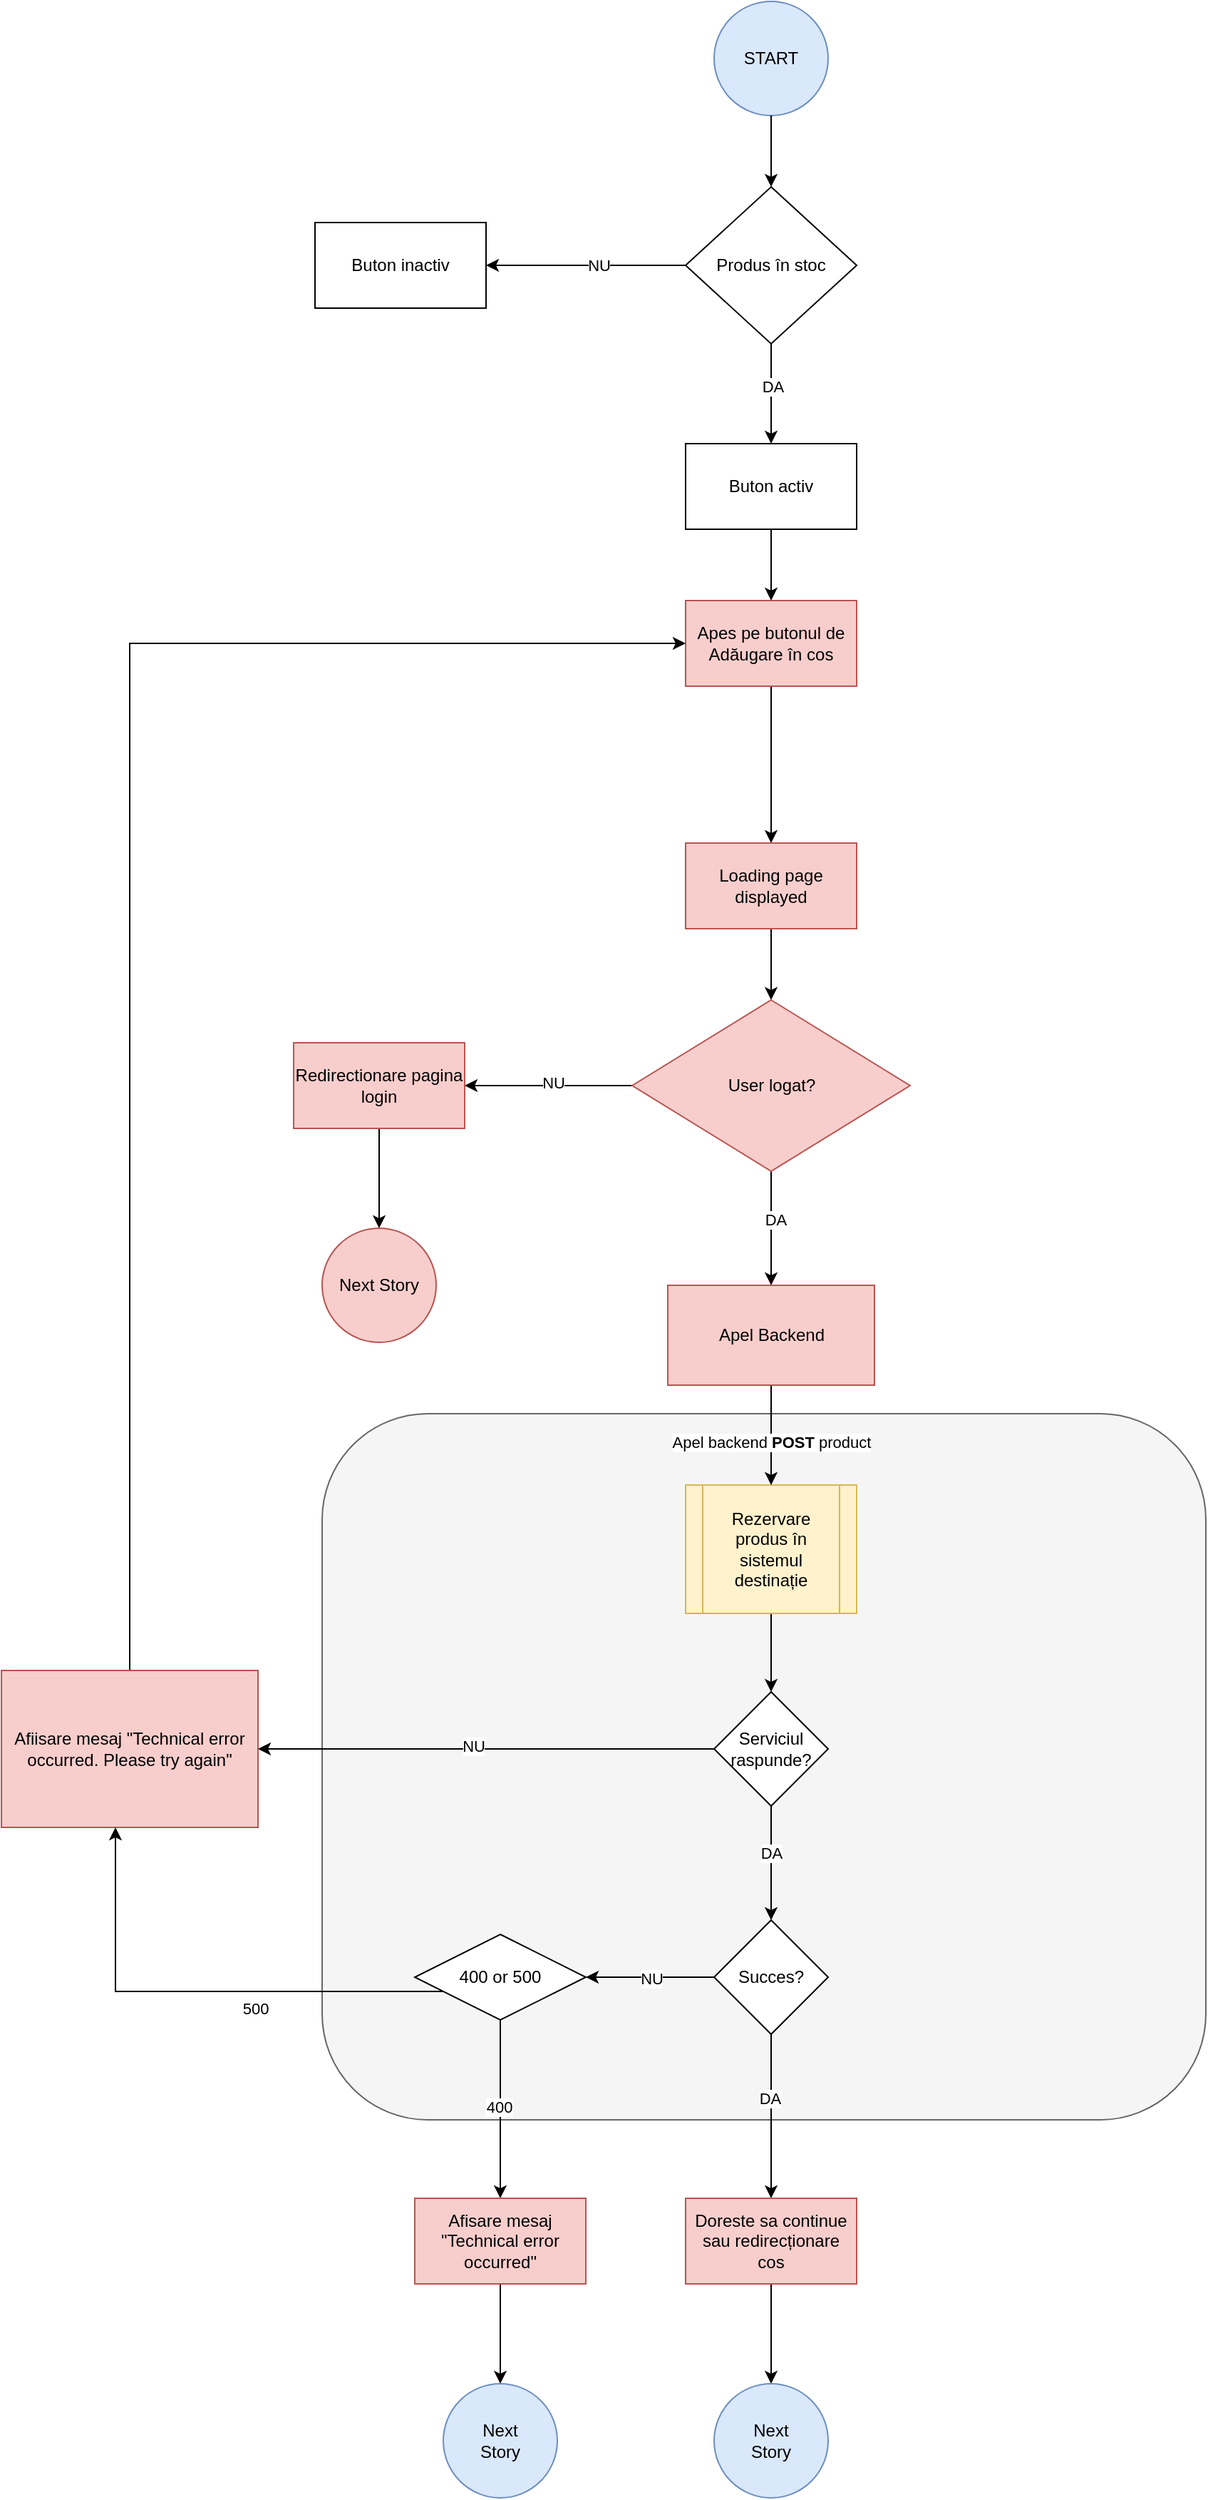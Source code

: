 <mxfile version="21.6.1" type="github">
  <diagram name="Page-1" id="uxbAayGHhB5DiAIhXhYy">
    <mxGraphModel dx="2813" dy="3045" grid="1" gridSize="10" guides="1" tooltips="1" connect="1" arrows="1" fold="1" page="1" pageScale="1" pageWidth="827" pageHeight="1169" math="0" shadow="0">
      <root>
        <mxCell id="0" />
        <mxCell id="1" parent="0" />
        <mxCell id="7toonSZI7vMm5r3C38s7-73" value="" style="rounded=1;whiteSpace=wrap;html=1;fillColor=#f5f5f5;fontColor=#333333;strokeColor=#666666;" vertex="1" parent="1">
          <mxGeometry x="45" y="790" width="620" height="495" as="geometry" />
        </mxCell>
        <mxCell id="7toonSZI7vMm5r3C38s7-38" value="" style="edgeStyle=orthogonalEdgeStyle;rounded=0;orthogonalLoop=1;jettySize=auto;html=1;" edge="1" parent="1" source="7toonSZI7vMm5r3C38s7-87" target="7toonSZI7vMm5r3C38s7-37">
          <mxGeometry relative="1" as="geometry" />
        </mxCell>
        <mxCell id="7toonSZI7vMm5r3C38s7-36" value="START" style="ellipse;whiteSpace=wrap;html=1;fillColor=#dae8fc;strokeColor=#6c8ebf;" vertex="1" parent="1">
          <mxGeometry x="320" y="-200" width="80" height="80" as="geometry" />
        </mxCell>
        <mxCell id="7toonSZI7vMm5r3C38s7-89" value="" style="edgeStyle=orthogonalEdgeStyle;rounded=0;orthogonalLoop=1;jettySize=auto;html=1;" edge="1" parent="1" source="7toonSZI7vMm5r3C38s7-37" target="7toonSZI7vMm5r3C38s7-88">
          <mxGeometry relative="1" as="geometry" />
        </mxCell>
        <mxCell id="7toonSZI7vMm5r3C38s7-37" value="Apes pe butonul de Adăugare în cos" style="whiteSpace=wrap;html=1;fillColor=#f8cecc;strokeColor=#b85450;" vertex="1" parent="1">
          <mxGeometry x="300" y="220" width="120" height="60" as="geometry" />
        </mxCell>
        <mxCell id="7toonSZI7vMm5r3C38s7-46" value="" style="edgeStyle=orthogonalEdgeStyle;rounded=0;orthogonalLoop=1;jettySize=auto;html=1;" edge="1" parent="1" source="7toonSZI7vMm5r3C38s7-39" target="7toonSZI7vMm5r3C38s7-45">
          <mxGeometry relative="1" as="geometry" />
        </mxCell>
        <mxCell id="7toonSZI7vMm5r3C38s7-39" value="Rezervare produs în sistemul destinație" style="shape=process;whiteSpace=wrap;html=1;backgroundOutline=1;fillColor=#fff2cc;strokeColor=#d6b656;" vertex="1" parent="1">
          <mxGeometry x="300" y="840.0" width="120" height="90" as="geometry" />
        </mxCell>
        <mxCell id="7toonSZI7vMm5r3C38s7-48" value="" style="edgeStyle=orthogonalEdgeStyle;rounded=0;orthogonalLoop=1;jettySize=auto;html=1;" edge="1" parent="1" source="7toonSZI7vMm5r3C38s7-45" target="7toonSZI7vMm5r3C38s7-47">
          <mxGeometry relative="1" as="geometry" />
        </mxCell>
        <mxCell id="7toonSZI7vMm5r3C38s7-49" value="NU" style="edgeLabel;html=1;align=center;verticalAlign=middle;resizable=0;points=[];" vertex="1" connectable="0" parent="7toonSZI7vMm5r3C38s7-48">
          <mxGeometry x="0.057" y="-2" relative="1" as="geometry">
            <mxPoint as="offset" />
          </mxGeometry>
        </mxCell>
        <mxCell id="7toonSZI7vMm5r3C38s7-54" value="" style="edgeStyle=orthogonalEdgeStyle;rounded=0;orthogonalLoop=1;jettySize=auto;html=1;" edge="1" parent="1" source="7toonSZI7vMm5r3C38s7-45" target="7toonSZI7vMm5r3C38s7-53">
          <mxGeometry relative="1" as="geometry" />
        </mxCell>
        <mxCell id="7toonSZI7vMm5r3C38s7-55" value="DA" style="edgeLabel;html=1;align=center;verticalAlign=middle;resizable=0;points=[];" vertex="1" connectable="0" parent="7toonSZI7vMm5r3C38s7-54">
          <mxGeometry x="-0.175" y="3" relative="1" as="geometry">
            <mxPoint x="-3" as="offset" />
          </mxGeometry>
        </mxCell>
        <mxCell id="7toonSZI7vMm5r3C38s7-45" value="Serviciul&lt;br&gt;raspunde?" style="rhombus;whiteSpace=wrap;html=1;" vertex="1" parent="1">
          <mxGeometry x="320" y="985.0" width="80" height="80" as="geometry" />
        </mxCell>
        <mxCell id="7toonSZI7vMm5r3C38s7-100" style="edgeStyle=orthogonalEdgeStyle;rounded=0;orthogonalLoop=1;jettySize=auto;html=1;exitX=0.5;exitY=0;exitDx=0;exitDy=0;entryX=0;entryY=0.5;entryDx=0;entryDy=0;" edge="1" parent="1" source="7toonSZI7vMm5r3C38s7-47" target="7toonSZI7vMm5r3C38s7-37">
          <mxGeometry relative="1" as="geometry" />
        </mxCell>
        <mxCell id="7toonSZI7vMm5r3C38s7-47" value="Afiisare mesaj &quot;Technical error occurred. Please try again&quot;" style="whiteSpace=wrap;html=1;fillColor=#f8cecc;strokeColor=#b85450;" vertex="1" parent="1">
          <mxGeometry x="-180" y="970" width="180" height="110" as="geometry" />
        </mxCell>
        <mxCell id="7toonSZI7vMm5r3C38s7-57" value="" style="edgeStyle=orthogonalEdgeStyle;rounded=0;orthogonalLoop=1;jettySize=auto;html=1;" edge="1" parent="1" source="7toonSZI7vMm5r3C38s7-53" target="7toonSZI7vMm5r3C38s7-56">
          <mxGeometry relative="1" as="geometry" />
        </mxCell>
        <mxCell id="7toonSZI7vMm5r3C38s7-65" value="NU" style="edgeLabel;html=1;align=center;verticalAlign=middle;resizable=0;points=[];" vertex="1" connectable="0" parent="7toonSZI7vMm5r3C38s7-57">
          <mxGeometry x="-0.02" y="1" relative="1" as="geometry">
            <mxPoint as="offset" />
          </mxGeometry>
        </mxCell>
        <mxCell id="7toonSZI7vMm5r3C38s7-60" value="" style="edgeStyle=orthogonalEdgeStyle;rounded=0;orthogonalLoop=1;jettySize=auto;html=1;" edge="1" parent="1" source="7toonSZI7vMm5r3C38s7-53" target="7toonSZI7vMm5r3C38s7-59">
          <mxGeometry relative="1" as="geometry" />
        </mxCell>
        <mxCell id="7toonSZI7vMm5r3C38s7-64" value="DA" style="edgeLabel;html=1;align=center;verticalAlign=middle;resizable=0;points=[];" vertex="1" connectable="0" parent="7toonSZI7vMm5r3C38s7-60">
          <mxGeometry x="-0.222" y="-1" relative="1" as="geometry">
            <mxPoint as="offset" />
          </mxGeometry>
        </mxCell>
        <mxCell id="7toonSZI7vMm5r3C38s7-53" value="Succes?" style="rhombus;whiteSpace=wrap;html=1;" vertex="1" parent="1">
          <mxGeometry x="320" y="1145.0" width="80" height="80" as="geometry" />
        </mxCell>
        <mxCell id="7toonSZI7vMm5r3C38s7-66" value="" style="edgeStyle=orthogonalEdgeStyle;rounded=0;orthogonalLoop=1;jettySize=auto;html=1;" edge="1" parent="1" source="7toonSZI7vMm5r3C38s7-56" target="7toonSZI7vMm5r3C38s7-47">
          <mxGeometry relative="1" as="geometry">
            <Array as="points">
              <mxPoint x="-100" y="1195.0" />
            </Array>
          </mxGeometry>
        </mxCell>
        <mxCell id="7toonSZI7vMm5r3C38s7-67" value="500" style="edgeLabel;html=1;align=center;verticalAlign=middle;resizable=0;points=[];" vertex="1" connectable="0" parent="7toonSZI7vMm5r3C38s7-66">
          <mxGeometry x="-0.04" y="3" relative="1" as="geometry">
            <mxPoint x="33" y="9" as="offset" />
          </mxGeometry>
        </mxCell>
        <mxCell id="7toonSZI7vMm5r3C38s7-69" value="" style="edgeStyle=orthogonalEdgeStyle;rounded=0;orthogonalLoop=1;jettySize=auto;html=1;" edge="1" parent="1" source="7toonSZI7vMm5r3C38s7-56" target="7toonSZI7vMm5r3C38s7-68">
          <mxGeometry relative="1" as="geometry" />
        </mxCell>
        <mxCell id="7toonSZI7vMm5r3C38s7-72" value="400" style="edgeLabel;html=1;align=center;verticalAlign=middle;resizable=0;points=[];" vertex="1" connectable="0" parent="7toonSZI7vMm5r3C38s7-69">
          <mxGeometry x="-0.022" y="-1" relative="1" as="geometry">
            <mxPoint as="offset" />
          </mxGeometry>
        </mxCell>
        <mxCell id="7toonSZI7vMm5r3C38s7-56" value="400 or 500" style="whiteSpace=wrap;html=1;shape=rhombus;perimeter=rhombusPerimeter;" vertex="1" parent="1">
          <mxGeometry x="110" y="1155.0" width="120" height="60" as="geometry" />
        </mxCell>
        <mxCell id="7toonSZI7vMm5r3C38s7-102" style="edgeStyle=orthogonalEdgeStyle;rounded=0;orthogonalLoop=1;jettySize=auto;html=1;exitX=0.5;exitY=1;exitDx=0;exitDy=0;entryX=0.5;entryY=0;entryDx=0;entryDy=0;" edge="1" parent="1" source="7toonSZI7vMm5r3C38s7-59" target="7toonSZI7vMm5r3C38s7-70">
          <mxGeometry relative="1" as="geometry" />
        </mxCell>
        <mxCell id="7toonSZI7vMm5r3C38s7-59" value="Doreste sa continue sau redirecționare cos" style="whiteSpace=wrap;html=1;fillColor=#f8cecc;strokeColor=#b85450;" vertex="1" parent="1">
          <mxGeometry x="300" y="1340.0" width="120" height="60" as="geometry" />
        </mxCell>
        <mxCell id="7toonSZI7vMm5r3C38s7-101" style="edgeStyle=orthogonalEdgeStyle;rounded=0;orthogonalLoop=1;jettySize=auto;html=1;exitX=0.5;exitY=1;exitDx=0;exitDy=0;entryX=0.5;entryY=0;entryDx=0;entryDy=0;" edge="1" parent="1" source="7toonSZI7vMm5r3C38s7-68" target="7toonSZI7vMm5r3C38s7-75">
          <mxGeometry relative="1" as="geometry" />
        </mxCell>
        <mxCell id="7toonSZI7vMm5r3C38s7-68" value="Afisare mesaj &quot;Technical error occurred&quot;" style="whiteSpace=wrap;html=1;fillColor=#f8cecc;strokeColor=#b85450;" vertex="1" parent="1">
          <mxGeometry x="110" y="1340.0" width="120" height="60" as="geometry" />
        </mxCell>
        <mxCell id="7toonSZI7vMm5r3C38s7-70" value="Next&lt;br&gt;Story" style="ellipse;whiteSpace=wrap;html=1;fillColor=#dae8fc;strokeColor=#6c8ebf;" vertex="1" parent="1">
          <mxGeometry x="320" y="1470.0" width="80" height="80" as="geometry" />
        </mxCell>
        <mxCell id="7toonSZI7vMm5r3C38s7-75" value="Next&lt;br&gt;Story" style="ellipse;whiteSpace=wrap;html=1;fillColor=#dae8fc;strokeColor=#6c8ebf;" vertex="1" parent="1">
          <mxGeometry x="130" y="1470.0" width="80" height="80" as="geometry" />
        </mxCell>
        <mxCell id="7toonSZI7vMm5r3C38s7-77" value="" style="edgeStyle=orthogonalEdgeStyle;rounded=0;orthogonalLoop=1;jettySize=auto;html=1;" edge="1" parent="1" source="7toonSZI7vMm5r3C38s7-36" target="7toonSZI7vMm5r3C38s7-78">
          <mxGeometry relative="1" as="geometry">
            <mxPoint x="360" y="-120" as="sourcePoint" />
            <mxPoint x="360" y="210" as="targetPoint" />
          </mxGeometry>
        </mxCell>
        <mxCell id="7toonSZI7vMm5r3C38s7-80" value="" style="edgeStyle=orthogonalEdgeStyle;rounded=0;orthogonalLoop=1;jettySize=auto;html=1;" edge="1" parent="1" source="7toonSZI7vMm5r3C38s7-78" target="7toonSZI7vMm5r3C38s7-79">
          <mxGeometry relative="1" as="geometry" />
        </mxCell>
        <mxCell id="7toonSZI7vMm5r3C38s7-82" value="NU" style="edgeLabel;html=1;align=center;verticalAlign=middle;resizable=0;points=[];" vertex="1" connectable="0" parent="7toonSZI7vMm5r3C38s7-80">
          <mxGeometry x="-0.125" relative="1" as="geometry">
            <mxPoint as="offset" />
          </mxGeometry>
        </mxCell>
        <mxCell id="7toonSZI7vMm5r3C38s7-78" value="Produs în stoc" style="rhombus;whiteSpace=wrap;html=1;" vertex="1" parent="1">
          <mxGeometry x="300" y="-70" width="120" height="110" as="geometry" />
        </mxCell>
        <mxCell id="7toonSZI7vMm5r3C38s7-79" value="Buton inactiv" style="whiteSpace=wrap;html=1;" vertex="1" parent="1">
          <mxGeometry x="40" y="-45" width="120" height="60" as="geometry" />
        </mxCell>
        <mxCell id="7toonSZI7vMm5r3C38s7-85" value="" style="edgeStyle=orthogonalEdgeStyle;rounded=0;orthogonalLoop=1;jettySize=auto;html=1;" edge="1" parent="1" source="7toonSZI7vMm5r3C38s7-78" target="7toonSZI7vMm5r3C38s7-87">
          <mxGeometry relative="1" as="geometry">
            <mxPoint x="420" y="-15" as="sourcePoint" />
            <mxPoint x="650" y="80" as="targetPoint" />
          </mxGeometry>
        </mxCell>
        <mxCell id="7toonSZI7vMm5r3C38s7-86" value="DA" style="edgeLabel;html=1;align=center;verticalAlign=middle;resizable=0;points=[];" vertex="1" connectable="0" parent="7toonSZI7vMm5r3C38s7-85">
          <mxGeometry x="-0.159" y="1" relative="1" as="geometry">
            <mxPoint as="offset" />
          </mxGeometry>
        </mxCell>
        <mxCell id="7toonSZI7vMm5r3C38s7-87" value="Buton activ" style="rounded=0;whiteSpace=wrap;html=1;" vertex="1" parent="1">
          <mxGeometry x="300" y="110" width="120" height="60" as="geometry" />
        </mxCell>
        <mxCell id="7toonSZI7vMm5r3C38s7-91" value="" style="edgeStyle=orthogonalEdgeStyle;rounded=0;orthogonalLoop=1;jettySize=auto;html=1;" edge="1" parent="1" source="7toonSZI7vMm5r3C38s7-88" target="7toonSZI7vMm5r3C38s7-90">
          <mxGeometry relative="1" as="geometry" />
        </mxCell>
        <mxCell id="7toonSZI7vMm5r3C38s7-88" value="Loading page displayed" style="whiteSpace=wrap;html=1;fillColor=#f8cecc;strokeColor=#b85450;" vertex="1" parent="1">
          <mxGeometry x="300" y="390" width="120" height="60" as="geometry" />
        </mxCell>
        <mxCell id="7toonSZI7vMm5r3C38s7-93" value="" style="edgeStyle=orthogonalEdgeStyle;rounded=0;orthogonalLoop=1;jettySize=auto;html=1;" edge="1" parent="1" source="7toonSZI7vMm5r3C38s7-90" target="7toonSZI7vMm5r3C38s7-92">
          <mxGeometry relative="1" as="geometry" />
        </mxCell>
        <mxCell id="7toonSZI7vMm5r3C38s7-98" value="NU" style="edgeLabel;html=1;align=center;verticalAlign=middle;resizable=0;points=[];" vertex="1" connectable="0" parent="7toonSZI7vMm5r3C38s7-93">
          <mxGeometry x="-0.036" y="-2" relative="1" as="geometry">
            <mxPoint x="1" as="offset" />
          </mxGeometry>
        </mxCell>
        <mxCell id="7toonSZI7vMm5r3C38s7-97" value="" style="edgeStyle=orthogonalEdgeStyle;rounded=0;orthogonalLoop=1;jettySize=auto;html=1;" edge="1" parent="1" source="7toonSZI7vMm5r3C38s7-90" target="7toonSZI7vMm5r3C38s7-96">
          <mxGeometry relative="1" as="geometry" />
        </mxCell>
        <mxCell id="7toonSZI7vMm5r3C38s7-99" value="DA" style="edgeLabel;html=1;align=center;verticalAlign=middle;resizable=0;points=[];" vertex="1" connectable="0" parent="7toonSZI7vMm5r3C38s7-97">
          <mxGeometry x="-0.153" y="3" relative="1" as="geometry">
            <mxPoint as="offset" />
          </mxGeometry>
        </mxCell>
        <mxCell id="7toonSZI7vMm5r3C38s7-90" value="User logat?" style="rhombus;whiteSpace=wrap;html=1;fillColor=#f8cecc;strokeColor=#b85450;" vertex="1" parent="1">
          <mxGeometry x="262.5" y="500" width="195" height="120" as="geometry" />
        </mxCell>
        <mxCell id="7toonSZI7vMm5r3C38s7-95" value="" style="edgeStyle=orthogonalEdgeStyle;rounded=0;orthogonalLoop=1;jettySize=auto;html=1;" edge="1" parent="1" source="7toonSZI7vMm5r3C38s7-92" target="7toonSZI7vMm5r3C38s7-94">
          <mxGeometry relative="1" as="geometry" />
        </mxCell>
        <mxCell id="7toonSZI7vMm5r3C38s7-92" value="Redirectionare pagina login" style="whiteSpace=wrap;html=1;fillColor=#f8cecc;strokeColor=#b85450;" vertex="1" parent="1">
          <mxGeometry x="25" y="530" width="120" height="60" as="geometry" />
        </mxCell>
        <mxCell id="7toonSZI7vMm5r3C38s7-94" value="Next Story" style="ellipse;whiteSpace=wrap;html=1;fillColor=#f8cecc;strokeColor=#b85450;" vertex="1" parent="1">
          <mxGeometry x="45" y="660" width="80" height="80" as="geometry" />
        </mxCell>
        <mxCell id="7toonSZI7vMm5r3C38s7-103" style="edgeStyle=orthogonalEdgeStyle;rounded=0;orthogonalLoop=1;jettySize=auto;html=1;exitX=0.5;exitY=1;exitDx=0;exitDy=0;" edge="1" parent="1" source="7toonSZI7vMm5r3C38s7-96" target="7toonSZI7vMm5r3C38s7-39">
          <mxGeometry relative="1" as="geometry" />
        </mxCell>
        <mxCell id="7toonSZI7vMm5r3C38s7-104" value="Apel backend &lt;b&gt;POST&lt;/b&gt; product" style="edgeLabel;html=1;align=center;verticalAlign=middle;resizable=0;points=[];" vertex="1" connectable="0" parent="7toonSZI7vMm5r3C38s7-103">
          <mxGeometry x="-0.114" relative="1" as="geometry">
            <mxPoint y="9" as="offset" />
          </mxGeometry>
        </mxCell>
        <mxCell id="7toonSZI7vMm5r3C38s7-96" value="Apel Backend" style="whiteSpace=wrap;html=1;fillColor=#f8cecc;strokeColor=#b85450;" vertex="1" parent="1">
          <mxGeometry x="287.5" y="700" width="145" height="70" as="geometry" />
        </mxCell>
      </root>
    </mxGraphModel>
  </diagram>
</mxfile>
